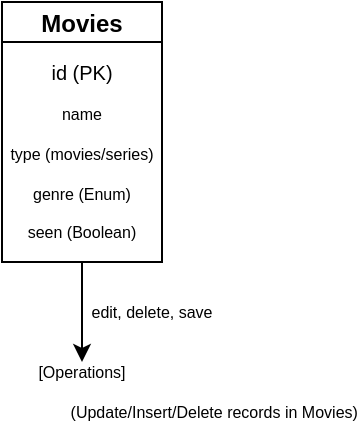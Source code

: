 <mxfile>
    <diagram id="R2lEEEUBdFMjLlhIrx00" name="Page-1">
        <mxGraphModel dx="335" dy="294" grid="1" gridSize="10" guides="1" tooltips="1" connect="1" arrows="1" fold="1" page="1" pageScale="1" pageWidth="850" pageHeight="1100" math="0" shadow="0" extFonts="Permanent Marker^https://fonts.googleapis.com/css?family=Permanent+Marker">
            <root>
                <mxCell id="0"/>
                <mxCell id="1" parent="0"/>
                <mxCell id="18" style="edgeStyle=none;html=1;fontSize=8;" edge="1" parent="1" source="C-vyLk0tnHw3VtMMgP7b-2">
                    <mxGeometry relative="1" as="geometry">
                        <mxPoint x="280" y="300" as="targetPoint"/>
                    </mxGeometry>
                </mxCell>
                <mxCell id="C-vyLk0tnHw3VtMMgP7b-2" value="Movies" style="shape=table;startSize=20;container=1;collapsible=1;childLayout=tableLayout;fixedRows=1;rowLines=0;fontStyle=1;align=center;resizeLast=1;strokeColor=default;rounded=0;shadow=0;swimlaneLine=1;" parent="1" vertex="1" collapsed="1">
                    <mxGeometry x="240" y="120" width="80" height="130" as="geometry">
                        <mxRectangle x="240" y="120" width="110" height="20" as="alternateBounds"/>
                    </mxGeometry>
                </mxCell>
                <mxCell id="C-vyLk0tnHw3VtMMgP7b-3" value="" style="shape=partialRectangle;collapsible=0;dropTarget=0;pointerEvents=0;fillColor=none;points=[[0,0.5],[1,0.5]];portConstraint=eastwest;top=0;left=0;right=0;bottom=1;" parent="C-vyLk0tnHw3VtMMgP7b-2" vertex="1" visible="0">
                    <mxGeometry y="20" width="110" height="20" as="geometry"/>
                </mxCell>
                <mxCell id="C-vyLk0tnHw3VtMMgP7b-4" value="" style="shape=partialRectangle;overflow=hidden;connectable=0;fillColor=none;top=0;left=0;bottom=0;right=0;fontStyle=1;strokeColor=none;verticalAlign=top;" parent="C-vyLk0tnHw3VtMMgP7b-3" vertex="1">
                    <mxGeometry width="40" height="20" as="geometry">
                        <mxRectangle width="40" height="20" as="alternateBounds"/>
                    </mxGeometry>
                </mxCell>
                <mxCell id="C-vyLk0tnHw3VtMMgP7b-5" value="" style="shape=partialRectangle;overflow=hidden;connectable=0;fillColor=none;top=0;left=0;bottom=0;right=0;align=left;spacingLeft=6;fontStyle=5;strokeColor=none;" parent="C-vyLk0tnHw3VtMMgP7b-3" vertex="1">
                    <mxGeometry x="40" width="70" height="20" as="geometry">
                        <mxRectangle width="70" height="20" as="alternateBounds"/>
                    </mxGeometry>
                </mxCell>
                <mxCell id="10" value="&lt;font style=&quot;font-size: 10px;&quot;&gt;id (PK)&lt;/font&gt;" style="text;strokeColor=none;align=center;fillColor=none;html=1;verticalAlign=middle;whiteSpace=wrap;rounded=0;shadow=0;sketch=0;strokeWidth=8;" vertex="1" parent="1">
                    <mxGeometry x="240" y="140" width="80" height="30" as="geometry"/>
                </mxCell>
                <mxCell id="14" value="&lt;font style=&quot;font-size: 8px;&quot;&gt;name&lt;/font&gt;" style="text;strokeColor=none;align=center;fillColor=none;html=1;verticalAlign=middle;whiteSpace=wrap;rounded=0;shadow=0;sketch=0;strokeWidth=8;" vertex="1" parent="1">
                    <mxGeometry x="240" y="170" width="80" height="10" as="geometry"/>
                </mxCell>
                <mxCell id="15" value="&lt;font style=&quot;font-size: 8px;&quot;&gt;type (movies/series)&lt;/font&gt;" style="text;strokeColor=none;align=center;fillColor=none;html=1;verticalAlign=middle;whiteSpace=wrap;rounded=0;shadow=0;sketch=0;strokeWidth=8;" vertex="1" parent="1">
                    <mxGeometry x="240" y="190" width="80" height="10" as="geometry"/>
                </mxCell>
                <mxCell id="16" value="&lt;font style=&quot;font-size: 8px;&quot;&gt;genre (Enum)&lt;/font&gt;" style="text;strokeColor=none;align=center;fillColor=none;html=1;verticalAlign=middle;whiteSpace=wrap;rounded=0;shadow=0;sketch=0;strokeWidth=8;fontSize=10;" vertex="1" parent="1">
                    <mxGeometry x="240" y="210" width="80" height="10" as="geometry"/>
                </mxCell>
                <mxCell id="17" value="seen (&lt;span class=&quot;hljs-type&quot;&gt;Boolean&lt;/span&gt;)" style="text;strokeColor=none;align=center;fillColor=none;html=1;verticalAlign=middle;whiteSpace=wrap;rounded=0;shadow=0;sketch=0;strokeWidth=8;fontSize=8;" vertex="1" parent="1">
                    <mxGeometry x="240" y="230" width="80" height="10" as="geometry"/>
                </mxCell>
                <mxCell id="19" value="edit, delete, save" style="text;strokeColor=none;align=center;fillColor=none;html=1;verticalAlign=middle;whiteSpace=wrap;rounded=0;shadow=0;sketch=0;strokeWidth=8;fontSize=8;" vertex="1" parent="1">
                    <mxGeometry x="280" y="260" width="70" height="30" as="geometry"/>
                </mxCell>
                <mxCell id="20" value="[Operations]" style="text;strokeColor=none;align=center;fillColor=none;html=1;verticalAlign=middle;whiteSpace=wrap;rounded=0;shadow=0;sketch=0;strokeWidth=8;fontSize=8;" vertex="1" parent="1">
                    <mxGeometry x="250" y="290" width="60" height="30" as="geometry"/>
                </mxCell>
                <mxCell id="21" value="&amp;nbsp;(&lt;span class=&quot;hljs-keyword&quot;&gt;Update&lt;/span&gt;&lt;span class=&quot;hljs-operator&quot;&gt;/&lt;/span&gt;&lt;span class=&quot;hljs-keyword&quot;&gt;Insert&lt;/span&gt;&lt;span class=&quot;hljs-operator&quot;&gt;/&lt;/span&gt;&lt;span class=&quot;hljs-keyword&quot;&gt;Delete&lt;/span&gt; records &lt;span class=&quot;hljs-keyword&quot;&gt;in&lt;/span&gt; Movies)" style="text;strokeColor=none;align=center;fillColor=none;html=1;verticalAlign=middle;whiteSpace=wrap;rounded=0;shadow=0;sketch=0;strokeWidth=8;fontSize=8;" vertex="1" parent="1">
                    <mxGeometry x="270" y="310" width="150" height="30" as="geometry"/>
                </mxCell>
            </root>
        </mxGraphModel>
    </diagram>
</mxfile>